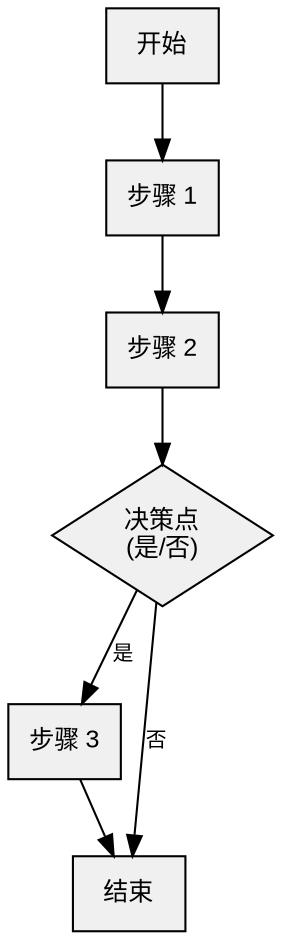 digraph flowchart {
    // 全局设置
    
    node [shape=box, style=filled, fillcolor="#f0f0f0", fontname="Arial", fontsize=12];
    edge [fontname="Arial", fontsize=10];

    // 定义节点
    start [label="开始"];
    step1 [label="步骤 1"];
    step2 [label="步骤 2"];
    decision [label="决策点\n(是/否)", shape=diamond];
    step3 [label="步骤 3"];
    end [label="结束"];

    // 定义边
    start -> step1;
    step1 -> step2;
    step2 -> decision;
    decision -> step3 [label="是"];
    decision -> end [label="否"];
    step3 -> end;
}
